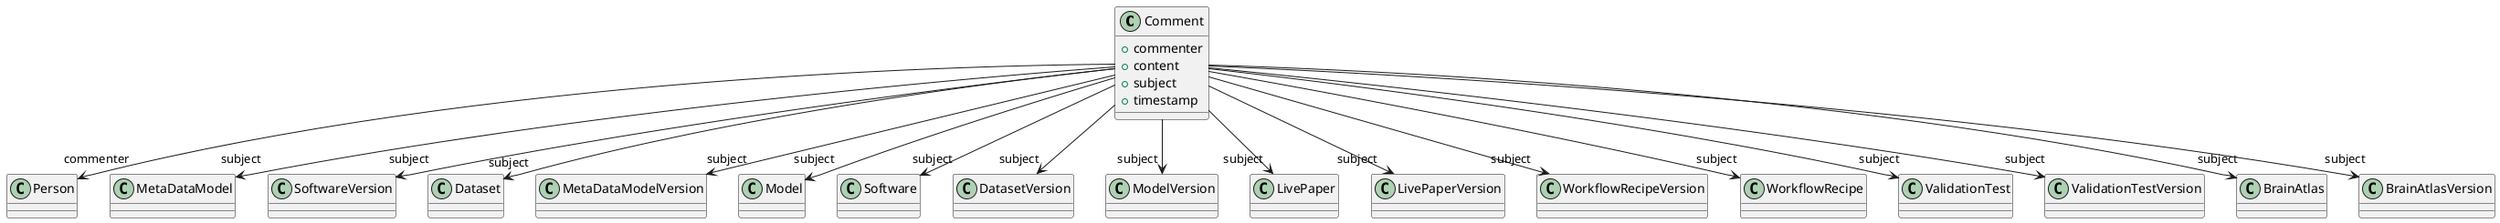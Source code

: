 @startuml
class Comment {
+commenter
+content
+subject
+timestamp

}
Comment -d-> "commenter" Person
Comment -d-> "subject" MetaDataModel
Comment -d-> "subject" SoftwareVersion
Comment -d-> "subject" Dataset
Comment -d-> "subject" MetaDataModelVersion
Comment -d-> "subject" Model
Comment -d-> "subject" Software
Comment -d-> "subject" DatasetVersion
Comment -d-> "subject" ModelVersion
Comment -d-> "subject" LivePaper
Comment -d-> "subject" LivePaperVersion
Comment -d-> "subject" WorkflowRecipeVersion
Comment -d-> "subject" WorkflowRecipe
Comment -d-> "subject" ValidationTest
Comment -d-> "subject" ValidationTestVersion
Comment -d-> "subject" BrainAtlas
Comment -d-> "subject" BrainAtlasVersion

@enduml